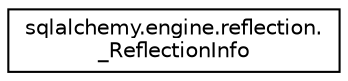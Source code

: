 digraph "Graphical Class Hierarchy"
{
 // LATEX_PDF_SIZE
  edge [fontname="Helvetica",fontsize="10",labelfontname="Helvetica",labelfontsize="10"];
  node [fontname="Helvetica",fontsize="10",shape=record];
  rankdir="LR";
  Node0 [label="sqlalchemy.engine.reflection.\l_ReflectionInfo",height=0.2,width=0.4,color="black", fillcolor="white", style="filled",URL="$classsqlalchemy_1_1engine_1_1reflection_1_1__ReflectionInfo.html",tooltip=" "];
}

